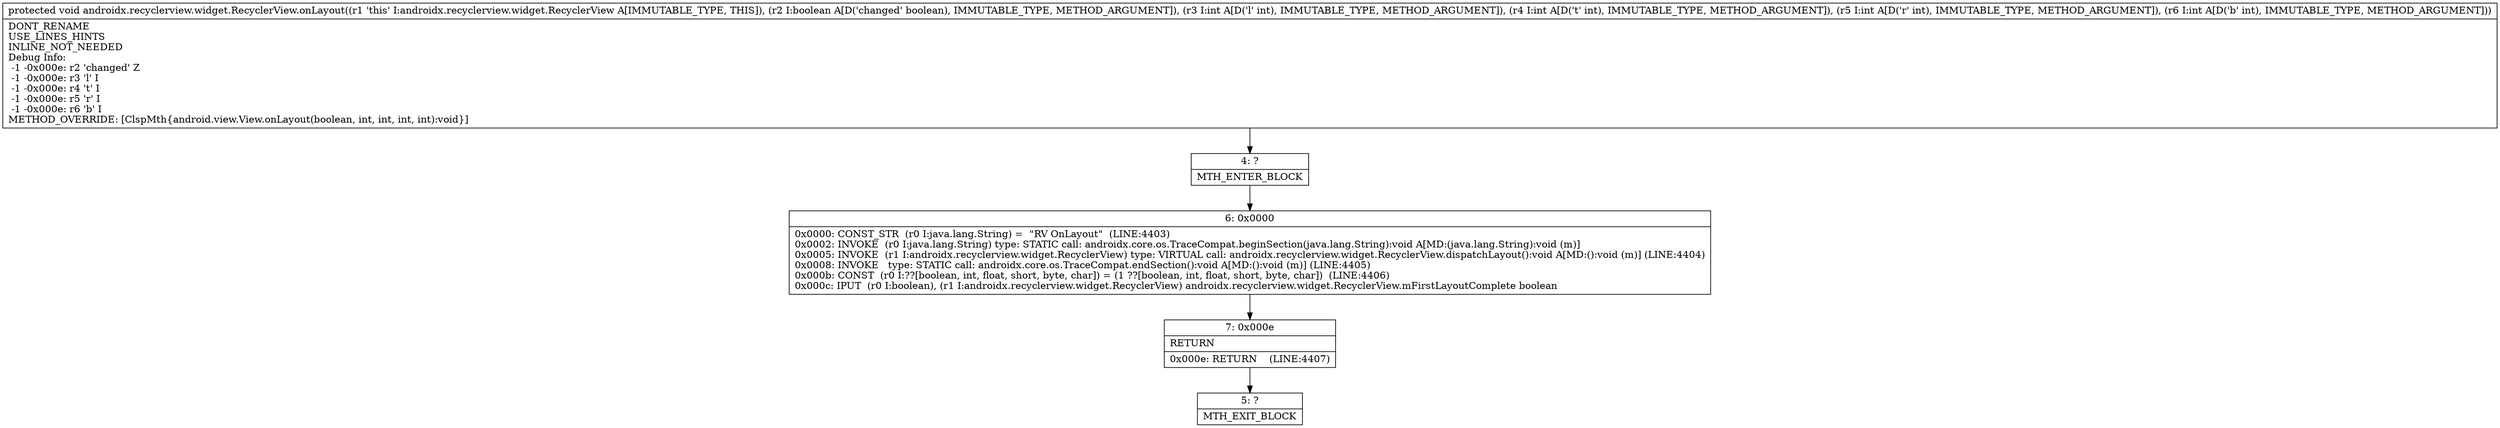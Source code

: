 digraph "CFG forandroidx.recyclerview.widget.RecyclerView.onLayout(ZIIII)V" {
Node_4 [shape=record,label="{4\:\ ?|MTH_ENTER_BLOCK\l}"];
Node_6 [shape=record,label="{6\:\ 0x0000|0x0000: CONST_STR  (r0 I:java.lang.String) =  \"RV OnLayout\"  (LINE:4403)\l0x0002: INVOKE  (r0 I:java.lang.String) type: STATIC call: androidx.core.os.TraceCompat.beginSection(java.lang.String):void A[MD:(java.lang.String):void (m)]\l0x0005: INVOKE  (r1 I:androidx.recyclerview.widget.RecyclerView) type: VIRTUAL call: androidx.recyclerview.widget.RecyclerView.dispatchLayout():void A[MD:():void (m)] (LINE:4404)\l0x0008: INVOKE   type: STATIC call: androidx.core.os.TraceCompat.endSection():void A[MD:():void (m)] (LINE:4405)\l0x000b: CONST  (r0 I:??[boolean, int, float, short, byte, char]) = (1 ??[boolean, int, float, short, byte, char])  (LINE:4406)\l0x000c: IPUT  (r0 I:boolean), (r1 I:androidx.recyclerview.widget.RecyclerView) androidx.recyclerview.widget.RecyclerView.mFirstLayoutComplete boolean \l}"];
Node_7 [shape=record,label="{7\:\ 0x000e|RETURN\l|0x000e: RETURN    (LINE:4407)\l}"];
Node_5 [shape=record,label="{5\:\ ?|MTH_EXIT_BLOCK\l}"];
MethodNode[shape=record,label="{protected void androidx.recyclerview.widget.RecyclerView.onLayout((r1 'this' I:androidx.recyclerview.widget.RecyclerView A[IMMUTABLE_TYPE, THIS]), (r2 I:boolean A[D('changed' boolean), IMMUTABLE_TYPE, METHOD_ARGUMENT]), (r3 I:int A[D('l' int), IMMUTABLE_TYPE, METHOD_ARGUMENT]), (r4 I:int A[D('t' int), IMMUTABLE_TYPE, METHOD_ARGUMENT]), (r5 I:int A[D('r' int), IMMUTABLE_TYPE, METHOD_ARGUMENT]), (r6 I:int A[D('b' int), IMMUTABLE_TYPE, METHOD_ARGUMENT]))  | DONT_RENAME\lUSE_LINES_HINTS\lINLINE_NOT_NEEDED\lDebug Info:\l  \-1 \-0x000e: r2 'changed' Z\l  \-1 \-0x000e: r3 'l' I\l  \-1 \-0x000e: r4 't' I\l  \-1 \-0x000e: r5 'r' I\l  \-1 \-0x000e: r6 'b' I\lMETHOD_OVERRIDE: [ClspMth\{android.view.View.onLayout(boolean, int, int, int, int):void\}]\l}"];
MethodNode -> Node_4;Node_4 -> Node_6;
Node_6 -> Node_7;
Node_7 -> Node_5;
}

